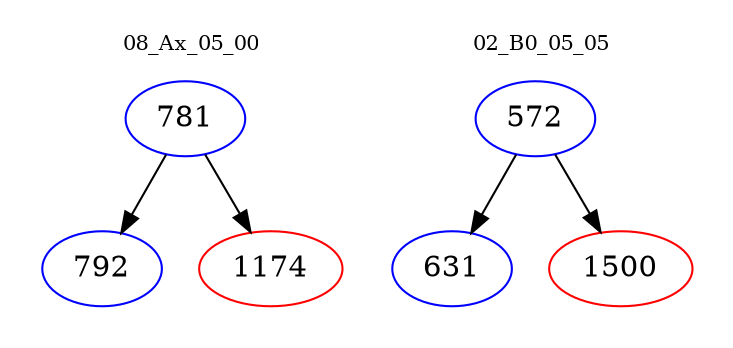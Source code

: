 digraph{
subgraph cluster_0 {
color = white
label = "08_Ax_05_00";
fontsize=10;
T0_781 [label="781", color="blue"]
T0_781 -> T0_792 [color="black"]
T0_792 [label="792", color="blue"]
T0_781 -> T0_1174 [color="black"]
T0_1174 [label="1174", color="red"]
}
subgraph cluster_1 {
color = white
label = "02_B0_05_05";
fontsize=10;
T1_572 [label="572", color="blue"]
T1_572 -> T1_631 [color="black"]
T1_631 [label="631", color="blue"]
T1_572 -> T1_1500 [color="black"]
T1_1500 [label="1500", color="red"]
}
}
